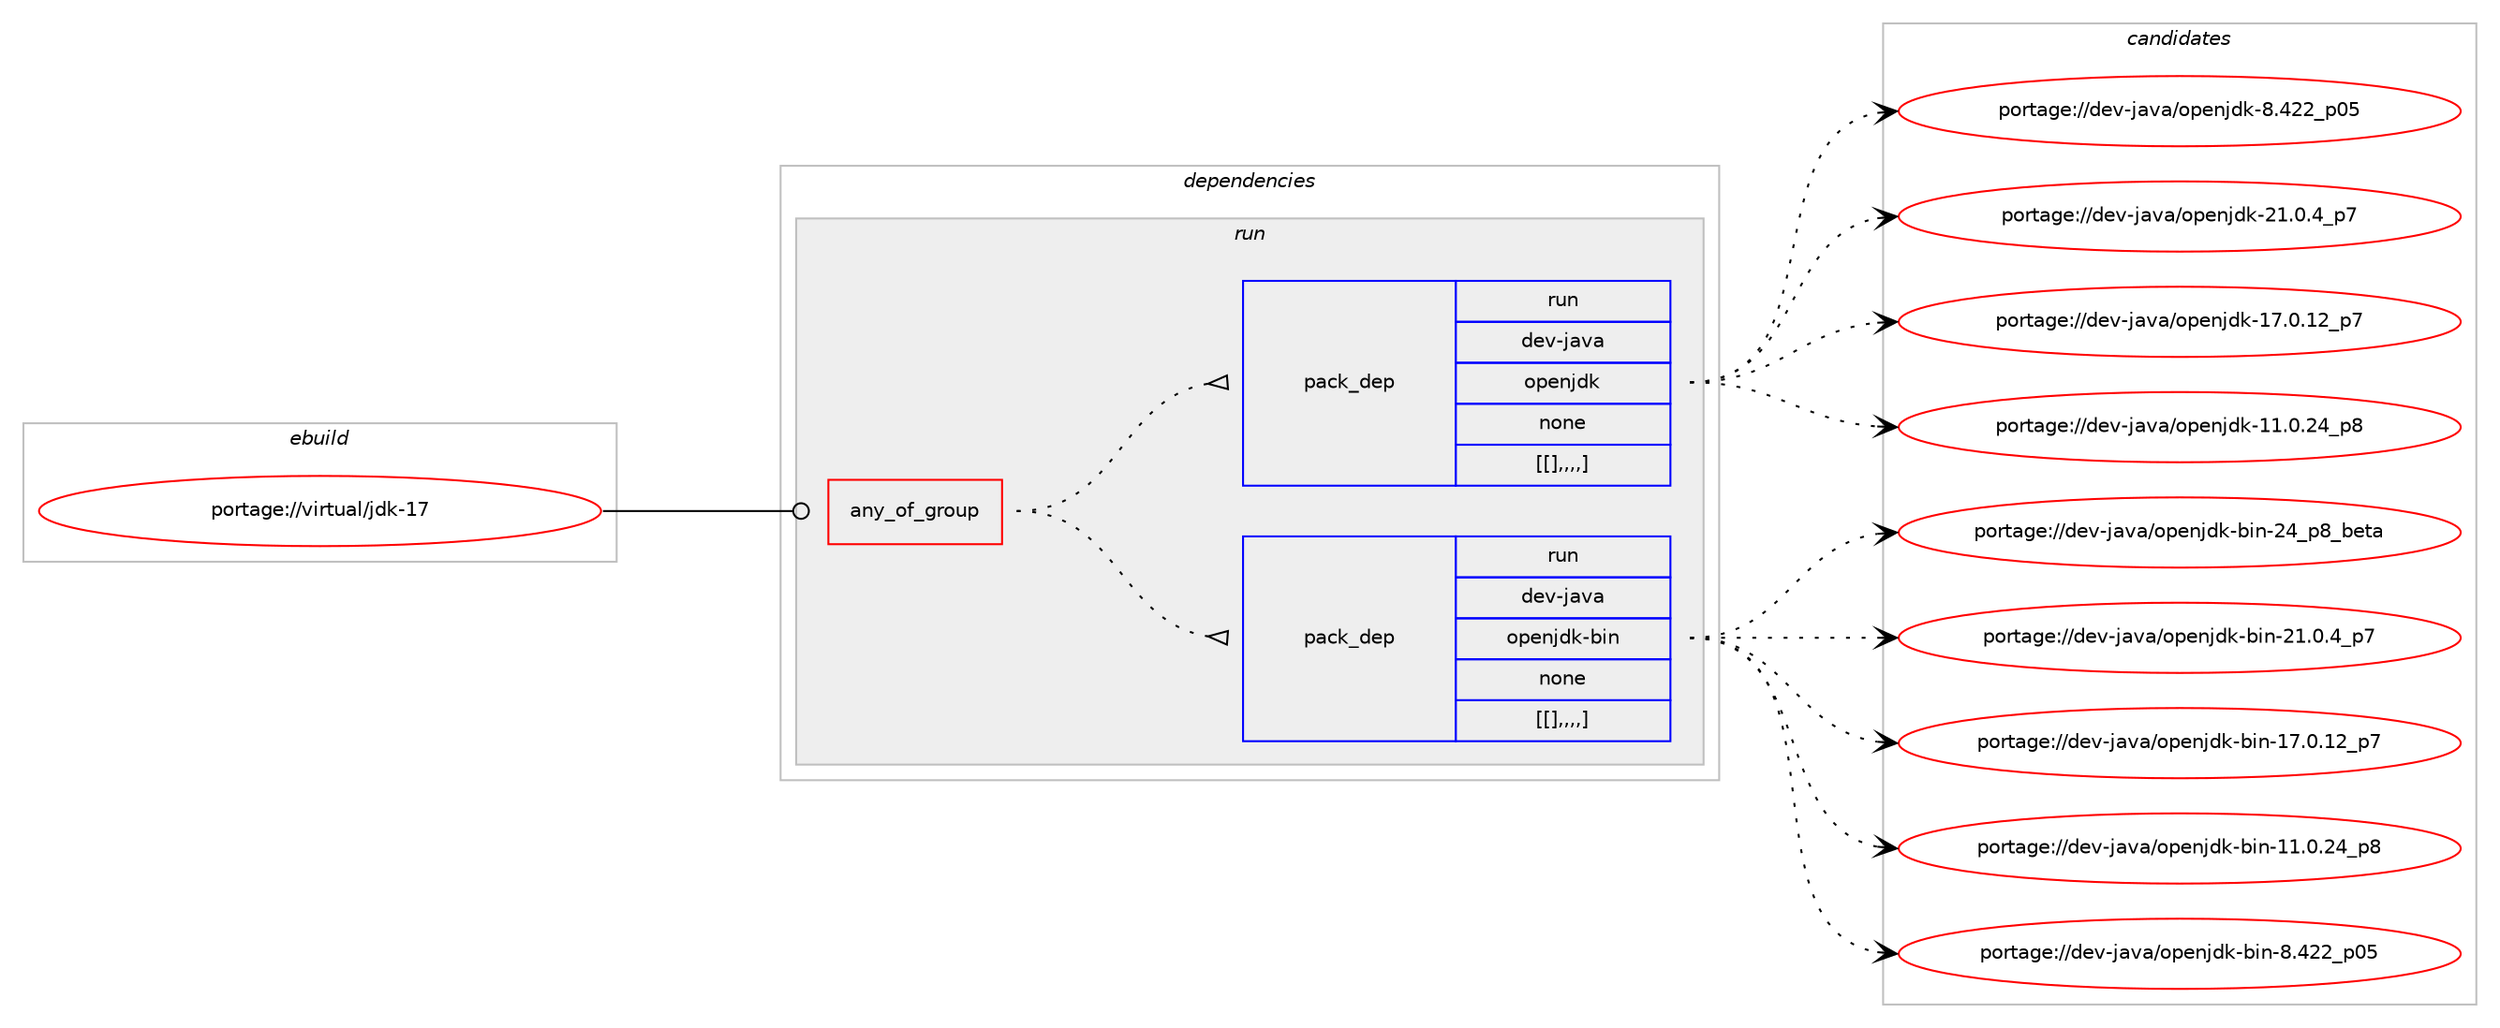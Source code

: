 digraph prolog {

# *************
# Graph options
# *************

newrank=true;
concentrate=true;
compound=true;
graph [rankdir=LR,fontname=Helvetica,fontsize=10,ranksep=1.5];#, ranksep=2.5, nodesep=0.2];
edge  [arrowhead=vee];
node  [fontname=Helvetica,fontsize=10];

# **********
# The ebuild
# **********

subgraph cluster_leftcol {
color=gray;
label=<<i>ebuild</i>>;
id [label="portage://virtual/jdk-17", color=red, width=4, href="../virtual/jdk-17.svg"];
}

# ****************
# The dependencies
# ****************

subgraph cluster_midcol {
color=gray;
label=<<i>dependencies</i>>;
subgraph cluster_compile {
fillcolor="#eeeeee";
style=filled;
label=<<i>compile</i>>;
}
subgraph cluster_compileandrun {
fillcolor="#eeeeee";
style=filled;
label=<<i>compile and run</i>>;
}
subgraph cluster_run {
fillcolor="#eeeeee";
style=filled;
label=<<i>run</i>>;
subgraph any2980 {
dependency462604 [label=<<TABLE BORDER="0" CELLBORDER="1" CELLSPACING="0" CELLPADDING="4"><TR><TD CELLPADDING="10">any_of_group</TD></TR></TABLE>>, shape=none, color=red];subgraph pack336034 {
dependency462605 [label=<<TABLE BORDER="0" CELLBORDER="1" CELLSPACING="0" CELLPADDING="4" WIDTH="220"><TR><TD ROWSPAN="6" CELLPADDING="30">pack_dep</TD></TR><TR><TD WIDTH="110">run</TD></TR><TR><TD>dev-java</TD></TR><TR><TD>openjdk-bin</TD></TR><TR><TD>none</TD></TR><TR><TD>[[],,,,]</TD></TR></TABLE>>, shape=none, color=blue];
}
dependency462604:e -> dependency462605:w [weight=20,style="dotted",arrowhead="oinv"];
subgraph pack336035 {
dependency462606 [label=<<TABLE BORDER="0" CELLBORDER="1" CELLSPACING="0" CELLPADDING="4" WIDTH="220"><TR><TD ROWSPAN="6" CELLPADDING="30">pack_dep</TD></TR><TR><TD WIDTH="110">run</TD></TR><TR><TD>dev-java</TD></TR><TR><TD>openjdk</TD></TR><TR><TD>none</TD></TR><TR><TD>[[],,,,]</TD></TR></TABLE>>, shape=none, color=blue];
}
dependency462604:e -> dependency462606:w [weight=20,style="dotted",arrowhead="oinv"];
}
id:e -> dependency462604:w [weight=20,style="solid",arrowhead="odot"];
}
}

# **************
# The candidates
# **************

subgraph cluster_choices {
rank=same;
color=gray;
label=<<i>candidates</i>>;

subgraph choice336034 {
color=black;
nodesep=1;
choice1001011184510697118974711111210111010610010745981051104550529511256959810111697 [label="portage://dev-java/openjdk-bin-24_p8_beta", color=red, width=4,href="../dev-java/openjdk-bin-24_p8_beta.svg"];
choice100101118451069711897471111121011101061001074598105110455049464846529511255 [label="portage://dev-java/openjdk-bin-21.0.4_p7", color=red, width=4,href="../dev-java/openjdk-bin-21.0.4_p7.svg"];
choice10010111845106971189747111112101110106100107459810511045495546484649509511255 [label="portage://dev-java/openjdk-bin-17.0.12_p7", color=red, width=4,href="../dev-java/openjdk-bin-17.0.12_p7.svg"];
choice10010111845106971189747111112101110106100107459810511045494946484650529511256 [label="portage://dev-java/openjdk-bin-11.0.24_p8", color=red, width=4,href="../dev-java/openjdk-bin-11.0.24_p8.svg"];
choice100101118451069711897471111121011101061001074598105110455646525050951124853 [label="portage://dev-java/openjdk-bin-8.422_p05", color=red, width=4,href="../dev-java/openjdk-bin-8.422_p05.svg"];
dependency462605:e -> choice1001011184510697118974711111210111010610010745981051104550529511256959810111697:w [style=dotted,weight="100"];
dependency462605:e -> choice100101118451069711897471111121011101061001074598105110455049464846529511255:w [style=dotted,weight="100"];
dependency462605:e -> choice10010111845106971189747111112101110106100107459810511045495546484649509511255:w [style=dotted,weight="100"];
dependency462605:e -> choice10010111845106971189747111112101110106100107459810511045494946484650529511256:w [style=dotted,weight="100"];
dependency462605:e -> choice100101118451069711897471111121011101061001074598105110455646525050951124853:w [style=dotted,weight="100"];
}
subgraph choice336035 {
color=black;
nodesep=1;
choice10010111845106971189747111112101110106100107455049464846529511255 [label="portage://dev-java/openjdk-21.0.4_p7", color=red, width=4,href="../dev-java/openjdk-21.0.4_p7.svg"];
choice1001011184510697118974711111210111010610010745495546484649509511255 [label="portage://dev-java/openjdk-17.0.12_p7", color=red, width=4,href="../dev-java/openjdk-17.0.12_p7.svg"];
choice1001011184510697118974711111210111010610010745494946484650529511256 [label="portage://dev-java/openjdk-11.0.24_p8", color=red, width=4,href="../dev-java/openjdk-11.0.24_p8.svg"];
choice10010111845106971189747111112101110106100107455646525050951124853 [label="portage://dev-java/openjdk-8.422_p05", color=red, width=4,href="../dev-java/openjdk-8.422_p05.svg"];
dependency462606:e -> choice10010111845106971189747111112101110106100107455049464846529511255:w [style=dotted,weight="100"];
dependency462606:e -> choice1001011184510697118974711111210111010610010745495546484649509511255:w [style=dotted,weight="100"];
dependency462606:e -> choice1001011184510697118974711111210111010610010745494946484650529511256:w [style=dotted,weight="100"];
dependency462606:e -> choice10010111845106971189747111112101110106100107455646525050951124853:w [style=dotted,weight="100"];
}
}

}
